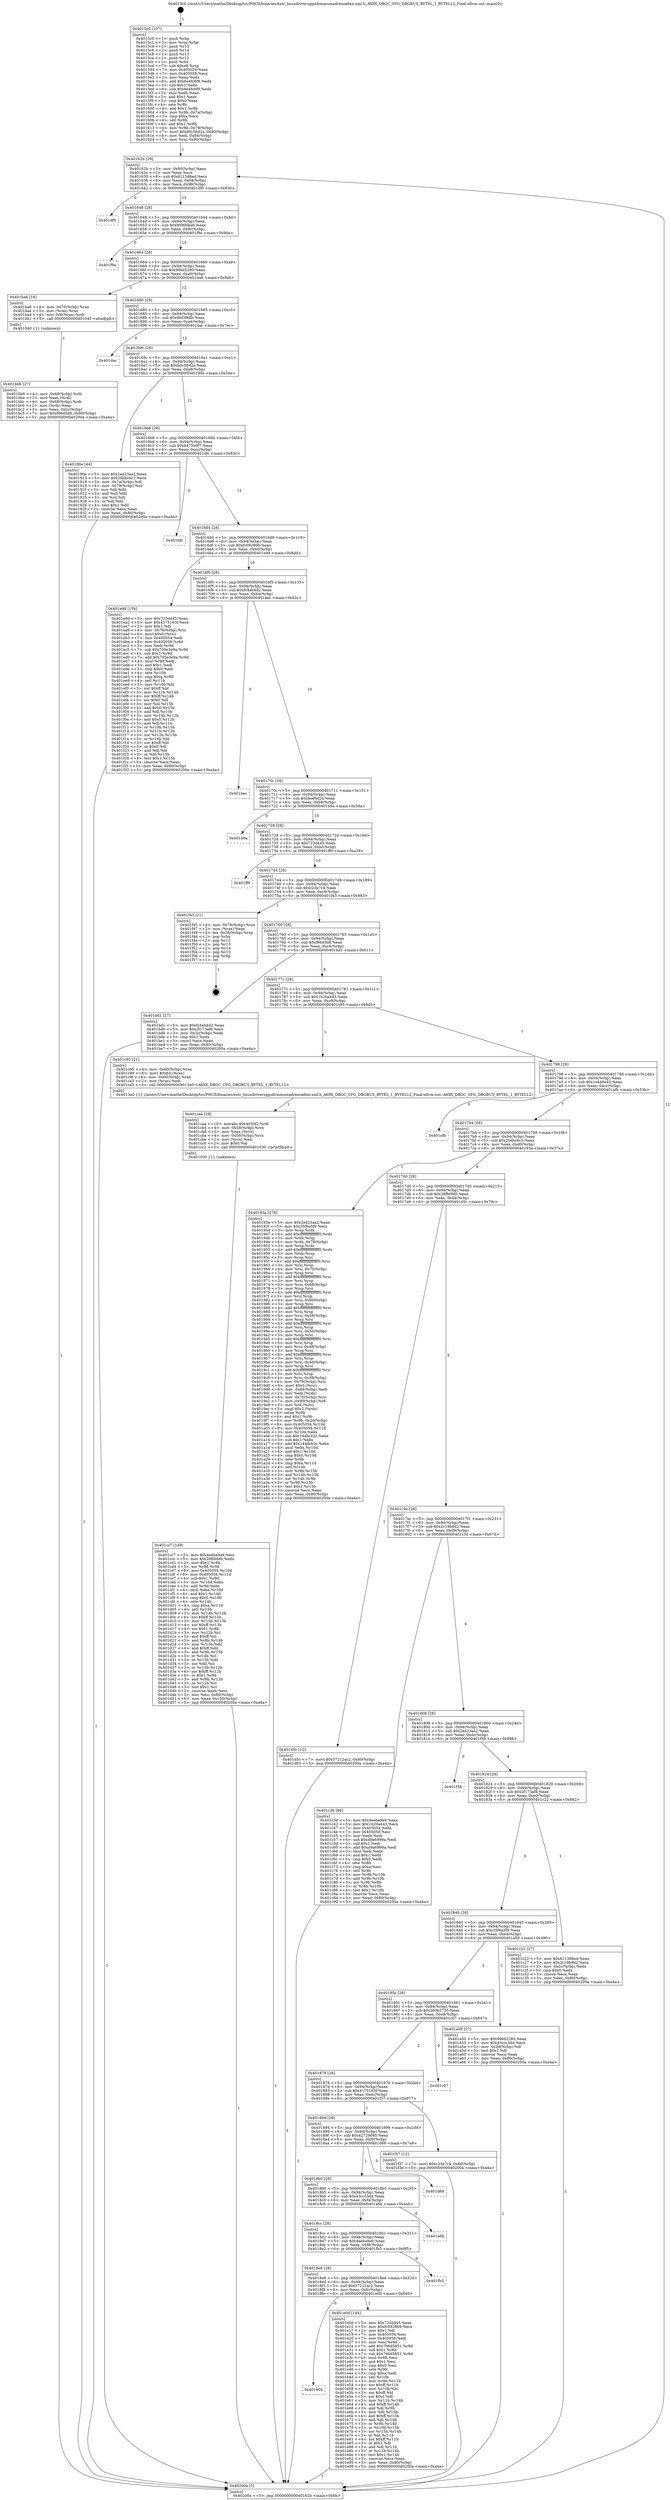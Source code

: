 digraph "0x4015c0" {
  label = "0x4015c0 (/mnt/c/Users/mathe/Desktop/tcc/POCII/binaries/extr_linuxdriversgpudrmmsmadrenoa6xx.xml.h_A6XX_DBGC_CFG_DBGBUS_BYTEL_1_BYTEL12_Final-ollvm.out::main(0))"
  labelloc = "t"
  node[shape=record]

  Entry [label="",width=0.3,height=0.3,shape=circle,fillcolor=black,style=filled]
  "0x40162b" [label="{
     0x40162b [29]\l
     | [instrs]\l
     &nbsp;&nbsp;0x40162b \<+3\>: mov -0x80(%rbp),%eax\l
     &nbsp;&nbsp;0x40162e \<+2\>: mov %eax,%ecx\l
     &nbsp;&nbsp;0x401630 \<+6\>: sub $0x8113d8ed,%ecx\l
     &nbsp;&nbsp;0x401636 \<+6\>: mov %eax,-0x94(%rbp)\l
     &nbsp;&nbsp;0x40163c \<+6\>: mov %ecx,-0x98(%rbp)\l
     &nbsp;&nbsp;0x401642 \<+6\>: je 0000000000401df0 \<main+0x830\>\l
  }"]
  "0x401df0" [label="{
     0x401df0\l
  }", style=dashed]
  "0x401648" [label="{
     0x401648 [28]\l
     | [instrs]\l
     &nbsp;&nbsp;0x401648 \<+5\>: jmp 000000000040164d \<main+0x8d\>\l
     &nbsp;&nbsp;0x40164d \<+6\>: mov -0x94(%rbp),%eax\l
     &nbsp;&nbsp;0x401653 \<+5\>: sub $0x90900ea6,%eax\l
     &nbsp;&nbsp;0x401658 \<+6\>: mov %eax,-0x9c(%rbp)\l
     &nbsp;&nbsp;0x40165e \<+6\>: je 0000000000401f9a \<main+0x9da\>\l
  }"]
  Exit [label="",width=0.3,height=0.3,shape=circle,fillcolor=black,style=filled,peripheries=2]
  "0x401f9a" [label="{
     0x401f9a\l
  }", style=dashed]
  "0x401664" [label="{
     0x401664 [28]\l
     | [instrs]\l
     &nbsp;&nbsp;0x401664 \<+5\>: jmp 0000000000401669 \<main+0xa9\>\l
     &nbsp;&nbsp;0x401669 \<+6\>: mov -0x94(%rbp),%eax\l
     &nbsp;&nbsp;0x40166f \<+5\>: sub $0x99eb2280,%eax\l
     &nbsp;&nbsp;0x401674 \<+6\>: mov %eax,-0xa0(%rbp)\l
     &nbsp;&nbsp;0x40167a \<+6\>: je 0000000000401ba6 \<main+0x5e6\>\l
  }"]
  "0x401904" [label="{
     0x401904\l
  }", style=dashed]
  "0x401ba6" [label="{
     0x401ba6 [16]\l
     | [instrs]\l
     &nbsp;&nbsp;0x401ba6 \<+4\>: mov -0x70(%rbp),%rax\l
     &nbsp;&nbsp;0x401baa \<+3\>: mov (%rax),%rax\l
     &nbsp;&nbsp;0x401bad \<+4\>: mov 0x8(%rax),%rdi\l
     &nbsp;&nbsp;0x401bb1 \<+5\>: call 0000000000401040 \<atoi@plt\>\l
     | [calls]\l
     &nbsp;&nbsp;0x401040 \{1\} (unknown)\l
  }"]
  "0x401680" [label="{
     0x401680 [28]\l
     | [instrs]\l
     &nbsp;&nbsp;0x401680 \<+5\>: jmp 0000000000401685 \<main+0xc5\>\l
     &nbsp;&nbsp;0x401685 \<+6\>: mov -0x94(%rbp),%eax\l
     &nbsp;&nbsp;0x40168b \<+5\>: sub $0x9bf3f8db,%eax\l
     &nbsp;&nbsp;0x401690 \<+6\>: mov %eax,-0xa4(%rbp)\l
     &nbsp;&nbsp;0x401696 \<+6\>: je 0000000000401dac \<main+0x7ec\>\l
  }"]
  "0x401e0d" [label="{
     0x401e0d [144]\l
     | [instrs]\l
     &nbsp;&nbsp;0x401e0d \<+5\>: mov $0x723d445,%eax\l
     &nbsp;&nbsp;0x401e12 \<+5\>: mov $0xfc092869,%ecx\l
     &nbsp;&nbsp;0x401e17 \<+2\>: mov $0x1,%dl\l
     &nbsp;&nbsp;0x401e19 \<+7\>: mov 0x405054,%esi\l
     &nbsp;&nbsp;0x401e20 \<+7\>: mov 0x405058,%edi\l
     &nbsp;&nbsp;0x401e27 \<+3\>: mov %esi,%r8d\l
     &nbsp;&nbsp;0x401e2a \<+7\>: add $0x766d5851,%r8d\l
     &nbsp;&nbsp;0x401e31 \<+4\>: sub $0x1,%r8d\l
     &nbsp;&nbsp;0x401e35 \<+7\>: sub $0x766d5851,%r8d\l
     &nbsp;&nbsp;0x401e3c \<+4\>: imul %r8d,%esi\l
     &nbsp;&nbsp;0x401e40 \<+3\>: and $0x1,%esi\l
     &nbsp;&nbsp;0x401e43 \<+3\>: cmp $0x0,%esi\l
     &nbsp;&nbsp;0x401e46 \<+4\>: sete %r9b\l
     &nbsp;&nbsp;0x401e4a \<+3\>: cmp $0xa,%edi\l
     &nbsp;&nbsp;0x401e4d \<+4\>: setl %r10b\l
     &nbsp;&nbsp;0x401e51 \<+3\>: mov %r9b,%r11b\l
     &nbsp;&nbsp;0x401e54 \<+4\>: xor $0xff,%r11b\l
     &nbsp;&nbsp;0x401e58 \<+3\>: mov %r10b,%bl\l
     &nbsp;&nbsp;0x401e5b \<+3\>: xor $0xff,%bl\l
     &nbsp;&nbsp;0x401e5e \<+3\>: xor $0x1,%dl\l
     &nbsp;&nbsp;0x401e61 \<+3\>: mov %r11b,%r14b\l
     &nbsp;&nbsp;0x401e64 \<+4\>: and $0xff,%r14b\l
     &nbsp;&nbsp;0x401e68 \<+3\>: and %dl,%r9b\l
     &nbsp;&nbsp;0x401e6b \<+3\>: mov %bl,%r15b\l
     &nbsp;&nbsp;0x401e6e \<+4\>: and $0xff,%r15b\l
     &nbsp;&nbsp;0x401e72 \<+3\>: and %dl,%r10b\l
     &nbsp;&nbsp;0x401e75 \<+3\>: or %r9b,%r14b\l
     &nbsp;&nbsp;0x401e78 \<+3\>: or %r10b,%r15b\l
     &nbsp;&nbsp;0x401e7b \<+3\>: xor %r15b,%r14b\l
     &nbsp;&nbsp;0x401e7e \<+3\>: or %bl,%r11b\l
     &nbsp;&nbsp;0x401e81 \<+4\>: xor $0xff,%r11b\l
     &nbsp;&nbsp;0x401e85 \<+3\>: or $0x1,%dl\l
     &nbsp;&nbsp;0x401e88 \<+3\>: and %dl,%r11b\l
     &nbsp;&nbsp;0x401e8b \<+3\>: or %r11b,%r14b\l
     &nbsp;&nbsp;0x401e8e \<+4\>: test $0x1,%r14b\l
     &nbsp;&nbsp;0x401e92 \<+3\>: cmovne %ecx,%eax\l
     &nbsp;&nbsp;0x401e95 \<+3\>: mov %eax,-0x80(%rbp)\l
     &nbsp;&nbsp;0x401e98 \<+5\>: jmp 000000000040200a \<main+0xa4a\>\l
  }"]
  "0x401dac" [label="{
     0x401dac\l
  }", style=dashed]
  "0x40169c" [label="{
     0x40169c [28]\l
     | [instrs]\l
     &nbsp;&nbsp;0x40169c \<+5\>: jmp 00000000004016a1 \<main+0xe1\>\l
     &nbsp;&nbsp;0x4016a1 \<+6\>: mov -0x94(%rbp),%eax\l
     &nbsp;&nbsp;0x4016a7 \<+5\>: sub $0xb0c5842a,%eax\l
     &nbsp;&nbsp;0x4016ac \<+6\>: mov %eax,-0xa8(%rbp)\l
     &nbsp;&nbsp;0x4016b2 \<+6\>: je 000000000040190e \<main+0x34e\>\l
  }"]
  "0x4018e8" [label="{
     0x4018e8 [28]\l
     | [instrs]\l
     &nbsp;&nbsp;0x4018e8 \<+5\>: jmp 00000000004018ed \<main+0x32d\>\l
     &nbsp;&nbsp;0x4018ed \<+6\>: mov -0x94(%rbp),%eax\l
     &nbsp;&nbsp;0x4018f3 \<+5\>: sub $0x57212ac2,%eax\l
     &nbsp;&nbsp;0x4018f8 \<+6\>: mov %eax,-0xfc(%rbp)\l
     &nbsp;&nbsp;0x4018fe \<+6\>: je 0000000000401e0d \<main+0x84d\>\l
  }"]
  "0x40190e" [label="{
     0x40190e [44]\l
     | [instrs]\l
     &nbsp;&nbsp;0x40190e \<+5\>: mov $0x2e423aa2,%eax\l
     &nbsp;&nbsp;0x401913 \<+5\>: mov $0x20dbc6c1,%ecx\l
     &nbsp;&nbsp;0x401918 \<+3\>: mov -0x7a(%rbp),%dl\l
     &nbsp;&nbsp;0x40191b \<+4\>: mov -0x79(%rbp),%sil\l
     &nbsp;&nbsp;0x40191f \<+3\>: mov %dl,%dil\l
     &nbsp;&nbsp;0x401922 \<+3\>: and %sil,%dil\l
     &nbsp;&nbsp;0x401925 \<+3\>: xor %sil,%dl\l
     &nbsp;&nbsp;0x401928 \<+3\>: or %dl,%dil\l
     &nbsp;&nbsp;0x40192b \<+4\>: test $0x1,%dil\l
     &nbsp;&nbsp;0x40192f \<+3\>: cmovne %ecx,%eax\l
     &nbsp;&nbsp;0x401932 \<+3\>: mov %eax,-0x80(%rbp)\l
     &nbsp;&nbsp;0x401935 \<+5\>: jmp 000000000040200a \<main+0xa4a\>\l
  }"]
  "0x4016b8" [label="{
     0x4016b8 [28]\l
     | [instrs]\l
     &nbsp;&nbsp;0x4016b8 \<+5\>: jmp 00000000004016bd \<main+0xfd\>\l
     &nbsp;&nbsp;0x4016bd \<+6\>: mov -0x94(%rbp),%eax\l
     &nbsp;&nbsp;0x4016c3 \<+5\>: sub $0xb475b9f7,%eax\l
     &nbsp;&nbsp;0x4016c8 \<+6\>: mov %eax,-0xac(%rbp)\l
     &nbsp;&nbsp;0x4016ce \<+6\>: je 0000000000401dfc \<main+0x83c\>\l
  }"]
  "0x40200a" [label="{
     0x40200a [5]\l
     | [instrs]\l
     &nbsp;&nbsp;0x40200a \<+5\>: jmp 000000000040162b \<main+0x6b\>\l
  }"]
  "0x4015c0" [label="{
     0x4015c0 [107]\l
     | [instrs]\l
     &nbsp;&nbsp;0x4015c0 \<+1\>: push %rbp\l
     &nbsp;&nbsp;0x4015c1 \<+3\>: mov %rsp,%rbp\l
     &nbsp;&nbsp;0x4015c4 \<+2\>: push %r15\l
     &nbsp;&nbsp;0x4015c6 \<+2\>: push %r14\l
     &nbsp;&nbsp;0x4015c8 \<+2\>: push %r13\l
     &nbsp;&nbsp;0x4015ca \<+2\>: push %r12\l
     &nbsp;&nbsp;0x4015cc \<+1\>: push %rbx\l
     &nbsp;&nbsp;0x4015cd \<+7\>: sub $0xe8,%rsp\l
     &nbsp;&nbsp;0x4015d4 \<+7\>: mov 0x405054,%eax\l
     &nbsp;&nbsp;0x4015db \<+7\>: mov 0x405058,%ecx\l
     &nbsp;&nbsp;0x4015e2 \<+2\>: mov %eax,%edx\l
     &nbsp;&nbsp;0x4015e4 \<+6\>: add $0x6e4fc6f9,%edx\l
     &nbsp;&nbsp;0x4015ea \<+3\>: sub $0x1,%edx\l
     &nbsp;&nbsp;0x4015ed \<+6\>: sub $0x6e4fc6f9,%edx\l
     &nbsp;&nbsp;0x4015f3 \<+3\>: imul %edx,%eax\l
     &nbsp;&nbsp;0x4015f6 \<+3\>: and $0x1,%eax\l
     &nbsp;&nbsp;0x4015f9 \<+3\>: cmp $0x0,%eax\l
     &nbsp;&nbsp;0x4015fc \<+4\>: sete %r8b\l
     &nbsp;&nbsp;0x401600 \<+4\>: and $0x1,%r8b\l
     &nbsp;&nbsp;0x401604 \<+4\>: mov %r8b,-0x7a(%rbp)\l
     &nbsp;&nbsp;0x401608 \<+3\>: cmp $0xa,%ecx\l
     &nbsp;&nbsp;0x40160b \<+4\>: setl %r8b\l
     &nbsp;&nbsp;0x40160f \<+4\>: and $0x1,%r8b\l
     &nbsp;&nbsp;0x401613 \<+4\>: mov %r8b,-0x79(%rbp)\l
     &nbsp;&nbsp;0x401617 \<+7\>: movl $0xb0c5842a,-0x80(%rbp)\l
     &nbsp;&nbsp;0x40161e \<+6\>: mov %edi,-0x84(%rbp)\l
     &nbsp;&nbsp;0x401624 \<+7\>: mov %rsi,-0x90(%rbp)\l
  }"]
  "0x401fb5" [label="{
     0x401fb5\l
  }", style=dashed]
  "0x401dfc" [label="{
     0x401dfc\l
  }", style=dashed]
  "0x4016d4" [label="{
     0x4016d4 [28]\l
     | [instrs]\l
     &nbsp;&nbsp;0x4016d4 \<+5\>: jmp 00000000004016d9 \<main+0x119\>\l
     &nbsp;&nbsp;0x4016d9 \<+6\>: mov -0x94(%rbp),%eax\l
     &nbsp;&nbsp;0x4016df \<+5\>: sub $0xfc092869,%eax\l
     &nbsp;&nbsp;0x4016e4 \<+6\>: mov %eax,-0xb0(%rbp)\l
     &nbsp;&nbsp;0x4016ea \<+6\>: je 0000000000401e9d \<main+0x8dd\>\l
  }"]
  "0x4018cc" [label="{
     0x4018cc [28]\l
     | [instrs]\l
     &nbsp;&nbsp;0x4018cc \<+5\>: jmp 00000000004018d1 \<main+0x311\>\l
     &nbsp;&nbsp;0x4018d1 \<+6\>: mov -0x94(%rbp),%eax\l
     &nbsp;&nbsp;0x4018d7 \<+5\>: sub $0x4eeba9a9,%eax\l
     &nbsp;&nbsp;0x4018dc \<+6\>: mov %eax,-0xf8(%rbp)\l
     &nbsp;&nbsp;0x4018e2 \<+6\>: je 0000000000401fb5 \<main+0x9f5\>\l
  }"]
  "0x401e9d" [label="{
     0x401e9d [154]\l
     | [instrs]\l
     &nbsp;&nbsp;0x401e9d \<+5\>: mov $0x723d445,%eax\l
     &nbsp;&nbsp;0x401ea2 \<+5\>: mov $0x4175163f,%ecx\l
     &nbsp;&nbsp;0x401ea7 \<+2\>: mov $0x1,%dl\l
     &nbsp;&nbsp;0x401ea9 \<+4\>: mov -0x78(%rbp),%rsi\l
     &nbsp;&nbsp;0x401ead \<+6\>: movl $0x0,(%rsi)\l
     &nbsp;&nbsp;0x401eb3 \<+7\>: mov 0x405054,%edi\l
     &nbsp;&nbsp;0x401eba \<+8\>: mov 0x405058,%r8d\l
     &nbsp;&nbsp;0x401ec2 \<+3\>: mov %edi,%r9d\l
     &nbsp;&nbsp;0x401ec5 \<+7\>: sub $0x705e3e9a,%r9d\l
     &nbsp;&nbsp;0x401ecc \<+4\>: sub $0x1,%r9d\l
     &nbsp;&nbsp;0x401ed0 \<+7\>: add $0x705e3e9a,%r9d\l
     &nbsp;&nbsp;0x401ed7 \<+4\>: imul %r9d,%edi\l
     &nbsp;&nbsp;0x401edb \<+3\>: and $0x1,%edi\l
     &nbsp;&nbsp;0x401ede \<+3\>: cmp $0x0,%edi\l
     &nbsp;&nbsp;0x401ee1 \<+4\>: sete %r10b\l
     &nbsp;&nbsp;0x401ee5 \<+4\>: cmp $0xa,%r8d\l
     &nbsp;&nbsp;0x401ee9 \<+4\>: setl %r11b\l
     &nbsp;&nbsp;0x401eed \<+3\>: mov %r10b,%bl\l
     &nbsp;&nbsp;0x401ef0 \<+3\>: xor $0xff,%bl\l
     &nbsp;&nbsp;0x401ef3 \<+3\>: mov %r11b,%r14b\l
     &nbsp;&nbsp;0x401ef6 \<+4\>: xor $0xff,%r14b\l
     &nbsp;&nbsp;0x401efa \<+3\>: xor $0x0,%dl\l
     &nbsp;&nbsp;0x401efd \<+3\>: mov %bl,%r15b\l
     &nbsp;&nbsp;0x401f00 \<+4\>: and $0x0,%r15b\l
     &nbsp;&nbsp;0x401f04 \<+3\>: and %dl,%r10b\l
     &nbsp;&nbsp;0x401f07 \<+3\>: mov %r14b,%r12b\l
     &nbsp;&nbsp;0x401f0a \<+4\>: and $0x0,%r12b\l
     &nbsp;&nbsp;0x401f0e \<+3\>: and %dl,%r11b\l
     &nbsp;&nbsp;0x401f11 \<+3\>: or %r10b,%r15b\l
     &nbsp;&nbsp;0x401f14 \<+3\>: or %r11b,%r12b\l
     &nbsp;&nbsp;0x401f17 \<+3\>: xor %r12b,%r15b\l
     &nbsp;&nbsp;0x401f1a \<+3\>: or %r14b,%bl\l
     &nbsp;&nbsp;0x401f1d \<+3\>: xor $0xff,%bl\l
     &nbsp;&nbsp;0x401f20 \<+3\>: or $0x0,%dl\l
     &nbsp;&nbsp;0x401f23 \<+2\>: and %dl,%bl\l
     &nbsp;&nbsp;0x401f25 \<+3\>: or %bl,%r15b\l
     &nbsp;&nbsp;0x401f28 \<+4\>: test $0x1,%r15b\l
     &nbsp;&nbsp;0x401f2c \<+3\>: cmovne %ecx,%eax\l
     &nbsp;&nbsp;0x401f2f \<+3\>: mov %eax,-0x80(%rbp)\l
     &nbsp;&nbsp;0x401f32 \<+5\>: jmp 000000000040200a \<main+0xa4a\>\l
  }"]
  "0x4016f0" [label="{
     0x4016f0 [28]\l
     | [instrs]\l
     &nbsp;&nbsp;0x4016f0 \<+5\>: jmp 00000000004016f5 \<main+0x135\>\l
     &nbsp;&nbsp;0x4016f5 \<+6\>: mov -0x94(%rbp),%eax\l
     &nbsp;&nbsp;0x4016fb \<+5\>: sub $0xfc4ab4d2,%eax\l
     &nbsp;&nbsp;0x401700 \<+6\>: mov %eax,-0xb4(%rbp)\l
     &nbsp;&nbsp;0x401706 \<+6\>: je 0000000000401bec \<main+0x62c\>\l
  }"]
  "0x401a6b" [label="{
     0x401a6b\l
  }", style=dashed]
  "0x401bec" [label="{
     0x401bec\l
  }", style=dashed]
  "0x40170c" [label="{
     0x40170c [28]\l
     | [instrs]\l
     &nbsp;&nbsp;0x40170c \<+5\>: jmp 0000000000401711 \<main+0x151\>\l
     &nbsp;&nbsp;0x401711 \<+6\>: mov -0x94(%rbp),%eax\l
     &nbsp;&nbsp;0x401717 \<+5\>: sub $0xfeaf6d24,%eax\l
     &nbsp;&nbsp;0x40171c \<+6\>: mov %eax,-0xb8(%rbp)\l
     &nbsp;&nbsp;0x401722 \<+6\>: je 0000000000401b9a \<main+0x5da\>\l
  }"]
  "0x4018b0" [label="{
     0x4018b0 [28]\l
     | [instrs]\l
     &nbsp;&nbsp;0x4018b0 \<+5\>: jmp 00000000004018b5 \<main+0x2f5\>\l
     &nbsp;&nbsp;0x4018b5 \<+6\>: mov -0x94(%rbp),%eax\l
     &nbsp;&nbsp;0x4018bb \<+5\>: sub $0x43ccc3d4,%eax\l
     &nbsp;&nbsp;0x4018c0 \<+6\>: mov %eax,-0xf4(%rbp)\l
     &nbsp;&nbsp;0x4018c6 \<+6\>: je 0000000000401a6b \<main+0x4ab\>\l
  }"]
  "0x401b9a" [label="{
     0x401b9a\l
  }", style=dashed]
  "0x401728" [label="{
     0x401728 [28]\l
     | [instrs]\l
     &nbsp;&nbsp;0x401728 \<+5\>: jmp 000000000040172d \<main+0x16d\>\l
     &nbsp;&nbsp;0x40172d \<+6\>: mov -0x94(%rbp),%eax\l
     &nbsp;&nbsp;0x401733 \<+5\>: sub $0x723d445,%eax\l
     &nbsp;&nbsp;0x401738 \<+6\>: mov %eax,-0xbc(%rbp)\l
     &nbsp;&nbsp;0x40173e \<+6\>: je 0000000000401ff9 \<main+0xa39\>\l
  }"]
  "0x401d68" [label="{
     0x401d68\l
  }", style=dashed]
  "0x401ff9" [label="{
     0x401ff9\l
  }", style=dashed]
  "0x401744" [label="{
     0x401744 [28]\l
     | [instrs]\l
     &nbsp;&nbsp;0x401744 \<+5\>: jmp 0000000000401749 \<main+0x189\>\l
     &nbsp;&nbsp;0x401749 \<+6\>: mov -0x94(%rbp),%eax\l
     &nbsp;&nbsp;0x40174f \<+5\>: sub $0xc23e7c4,%eax\l
     &nbsp;&nbsp;0x401754 \<+6\>: mov %eax,-0xc0(%rbp)\l
     &nbsp;&nbsp;0x40175a \<+6\>: je 0000000000401f43 \<main+0x983\>\l
  }"]
  "0x401894" [label="{
     0x401894 [28]\l
     | [instrs]\l
     &nbsp;&nbsp;0x401894 \<+5\>: jmp 0000000000401899 \<main+0x2d9\>\l
     &nbsp;&nbsp;0x401899 \<+6\>: mov -0x94(%rbp),%eax\l
     &nbsp;&nbsp;0x40189f \<+5\>: sub $0x42729085,%eax\l
     &nbsp;&nbsp;0x4018a4 \<+6\>: mov %eax,-0xf0(%rbp)\l
     &nbsp;&nbsp;0x4018aa \<+6\>: je 0000000000401d68 \<main+0x7a8\>\l
  }"]
  "0x401f43" [label="{
     0x401f43 [21]\l
     | [instrs]\l
     &nbsp;&nbsp;0x401f43 \<+4\>: mov -0x78(%rbp),%rax\l
     &nbsp;&nbsp;0x401f47 \<+2\>: mov (%rax),%eax\l
     &nbsp;&nbsp;0x401f49 \<+4\>: lea -0x28(%rbp),%rsp\l
     &nbsp;&nbsp;0x401f4d \<+1\>: pop %rbx\l
     &nbsp;&nbsp;0x401f4e \<+2\>: pop %r12\l
     &nbsp;&nbsp;0x401f50 \<+2\>: pop %r13\l
     &nbsp;&nbsp;0x401f52 \<+2\>: pop %r14\l
     &nbsp;&nbsp;0x401f54 \<+2\>: pop %r15\l
     &nbsp;&nbsp;0x401f56 \<+1\>: pop %rbp\l
     &nbsp;&nbsp;0x401f57 \<+1\>: ret\l
  }"]
  "0x401760" [label="{
     0x401760 [28]\l
     | [instrs]\l
     &nbsp;&nbsp;0x401760 \<+5\>: jmp 0000000000401765 \<main+0x1a5\>\l
     &nbsp;&nbsp;0x401765 \<+6\>: mov -0x94(%rbp),%eax\l
     &nbsp;&nbsp;0x40176b \<+5\>: sub $0xf86d5d8,%eax\l
     &nbsp;&nbsp;0x401770 \<+6\>: mov %eax,-0xc4(%rbp)\l
     &nbsp;&nbsp;0x401776 \<+6\>: je 0000000000401bd1 \<main+0x611\>\l
  }"]
  "0x401f37" [label="{
     0x401f37 [12]\l
     | [instrs]\l
     &nbsp;&nbsp;0x401f37 \<+7\>: movl $0xc23e7c4,-0x80(%rbp)\l
     &nbsp;&nbsp;0x401f3e \<+5\>: jmp 000000000040200a \<main+0xa4a\>\l
  }"]
  "0x401bd1" [label="{
     0x401bd1 [27]\l
     | [instrs]\l
     &nbsp;&nbsp;0x401bd1 \<+5\>: mov $0xfc4ab4d2,%eax\l
     &nbsp;&nbsp;0x401bd6 \<+5\>: mov $0x2f173af8,%ecx\l
     &nbsp;&nbsp;0x401bdb \<+3\>: mov -0x2c(%rbp),%edx\l
     &nbsp;&nbsp;0x401bde \<+3\>: cmp $0x1,%edx\l
     &nbsp;&nbsp;0x401be1 \<+3\>: cmovl %ecx,%eax\l
     &nbsp;&nbsp;0x401be4 \<+3\>: mov %eax,-0x80(%rbp)\l
     &nbsp;&nbsp;0x401be7 \<+5\>: jmp 000000000040200a \<main+0xa4a\>\l
  }"]
  "0x40177c" [label="{
     0x40177c [28]\l
     | [instrs]\l
     &nbsp;&nbsp;0x40177c \<+5\>: jmp 0000000000401781 \<main+0x1c1\>\l
     &nbsp;&nbsp;0x401781 \<+6\>: mov -0x94(%rbp),%eax\l
     &nbsp;&nbsp;0x401787 \<+5\>: sub $0x1b20a443,%eax\l
     &nbsp;&nbsp;0x40178c \<+6\>: mov %eax,-0xc8(%rbp)\l
     &nbsp;&nbsp;0x401792 \<+6\>: je 0000000000401c95 \<main+0x6d5\>\l
  }"]
  "0x401878" [label="{
     0x401878 [28]\l
     | [instrs]\l
     &nbsp;&nbsp;0x401878 \<+5\>: jmp 000000000040187d \<main+0x2bd\>\l
     &nbsp;&nbsp;0x40187d \<+6\>: mov -0x94(%rbp),%eax\l
     &nbsp;&nbsp;0x401883 \<+5\>: sub $0x4175163f,%eax\l
     &nbsp;&nbsp;0x401888 \<+6\>: mov %eax,-0xec(%rbp)\l
     &nbsp;&nbsp;0x40188e \<+6\>: je 0000000000401f37 \<main+0x977\>\l
  }"]
  "0x401c95" [label="{
     0x401c95 [21]\l
     | [instrs]\l
     &nbsp;&nbsp;0x401c95 \<+4\>: mov -0x60(%rbp),%rax\l
     &nbsp;&nbsp;0x401c99 \<+6\>: movl $0x64,(%rax)\l
     &nbsp;&nbsp;0x401c9f \<+4\>: mov -0x60(%rbp),%rax\l
     &nbsp;&nbsp;0x401ca3 \<+2\>: mov (%rax),%edi\l
     &nbsp;&nbsp;0x401ca5 \<+5\>: call 00000000004013a0 \<A6XX_DBGC_CFG_DBGBUS_BYTEL_1_BYTEL12\>\l
     | [calls]\l
     &nbsp;&nbsp;0x4013a0 \{1\} (/mnt/c/Users/mathe/Desktop/tcc/POCII/binaries/extr_linuxdriversgpudrmmsmadrenoa6xx.xml.h_A6XX_DBGC_CFG_DBGBUS_BYTEL_1_BYTEL12_Final-ollvm.out::A6XX_DBGC_CFG_DBGBUS_BYTEL_1_BYTEL12)\l
  }"]
  "0x401798" [label="{
     0x401798 [28]\l
     | [instrs]\l
     &nbsp;&nbsp;0x401798 \<+5\>: jmp 000000000040179d \<main+0x1dd\>\l
     &nbsp;&nbsp;0x40179d \<+6\>: mov -0x94(%rbp),%eax\l
     &nbsp;&nbsp;0x4017a3 \<+5\>: sub $0x1e448a45,%eax\l
     &nbsp;&nbsp;0x4017a8 \<+6\>: mov %eax,-0xcc(%rbp)\l
     &nbsp;&nbsp;0x4017ae \<+6\>: je 0000000000401afb \<main+0x53b\>\l
  }"]
  "0x401c07" [label="{
     0x401c07\l
  }", style=dashed]
  "0x401afb" [label="{
     0x401afb\l
  }", style=dashed]
  "0x4017b4" [label="{
     0x4017b4 [28]\l
     | [instrs]\l
     &nbsp;&nbsp;0x4017b4 \<+5\>: jmp 00000000004017b9 \<main+0x1f9\>\l
     &nbsp;&nbsp;0x4017b9 \<+6\>: mov -0x94(%rbp),%eax\l
     &nbsp;&nbsp;0x4017bf \<+5\>: sub $0x20dbc6c1,%eax\l
     &nbsp;&nbsp;0x4017c4 \<+6\>: mov %eax,-0xd0(%rbp)\l
     &nbsp;&nbsp;0x4017ca \<+6\>: je 000000000040193a \<main+0x37a\>\l
  }"]
  "0x401cc7" [label="{
     0x401cc7 [149]\l
     | [instrs]\l
     &nbsp;&nbsp;0x401cc7 \<+5\>: mov $0x4eeba9a9,%esi\l
     &nbsp;&nbsp;0x401ccc \<+5\>: mov $0x28fb0fd0,%edx\l
     &nbsp;&nbsp;0x401cd1 \<+3\>: mov $0x1,%r8b\l
     &nbsp;&nbsp;0x401cd4 \<+3\>: xor %r9d,%r9d\l
     &nbsp;&nbsp;0x401cd7 \<+8\>: mov 0x405054,%r10d\l
     &nbsp;&nbsp;0x401cdf \<+8\>: mov 0x405058,%r11d\l
     &nbsp;&nbsp;0x401ce7 \<+4\>: sub $0x1,%r9d\l
     &nbsp;&nbsp;0x401ceb \<+3\>: mov %r10d,%ebx\l
     &nbsp;&nbsp;0x401cee \<+3\>: add %r9d,%ebx\l
     &nbsp;&nbsp;0x401cf1 \<+4\>: imul %ebx,%r10d\l
     &nbsp;&nbsp;0x401cf5 \<+4\>: and $0x1,%r10d\l
     &nbsp;&nbsp;0x401cf9 \<+4\>: cmp $0x0,%r10d\l
     &nbsp;&nbsp;0x401cfd \<+4\>: sete %r14b\l
     &nbsp;&nbsp;0x401d01 \<+4\>: cmp $0xa,%r11d\l
     &nbsp;&nbsp;0x401d05 \<+4\>: setl %r15b\l
     &nbsp;&nbsp;0x401d09 \<+3\>: mov %r14b,%r12b\l
     &nbsp;&nbsp;0x401d0c \<+4\>: xor $0xff,%r12b\l
     &nbsp;&nbsp;0x401d10 \<+3\>: mov %r15b,%r13b\l
     &nbsp;&nbsp;0x401d13 \<+4\>: xor $0xff,%r13b\l
     &nbsp;&nbsp;0x401d17 \<+4\>: xor $0x1,%r8b\l
     &nbsp;&nbsp;0x401d1b \<+3\>: mov %r12b,%cl\l
     &nbsp;&nbsp;0x401d1e \<+3\>: and $0xff,%cl\l
     &nbsp;&nbsp;0x401d21 \<+3\>: and %r8b,%r14b\l
     &nbsp;&nbsp;0x401d24 \<+3\>: mov %r13b,%dil\l
     &nbsp;&nbsp;0x401d27 \<+4\>: and $0xff,%dil\l
     &nbsp;&nbsp;0x401d2b \<+3\>: and %r8b,%r15b\l
     &nbsp;&nbsp;0x401d2e \<+3\>: or %r14b,%cl\l
     &nbsp;&nbsp;0x401d31 \<+3\>: or %r15b,%dil\l
     &nbsp;&nbsp;0x401d34 \<+3\>: xor %dil,%cl\l
     &nbsp;&nbsp;0x401d37 \<+3\>: or %r13b,%r12b\l
     &nbsp;&nbsp;0x401d3a \<+4\>: xor $0xff,%r12b\l
     &nbsp;&nbsp;0x401d3e \<+4\>: or $0x1,%r8b\l
     &nbsp;&nbsp;0x401d42 \<+3\>: and %r8b,%r12b\l
     &nbsp;&nbsp;0x401d45 \<+3\>: or %r12b,%cl\l
     &nbsp;&nbsp;0x401d48 \<+3\>: test $0x1,%cl\l
     &nbsp;&nbsp;0x401d4b \<+3\>: cmovne %edx,%esi\l
     &nbsp;&nbsp;0x401d4e \<+3\>: mov %esi,-0x80(%rbp)\l
     &nbsp;&nbsp;0x401d51 \<+6\>: mov %eax,-0x100(%rbp)\l
     &nbsp;&nbsp;0x401d57 \<+5\>: jmp 000000000040200a \<main+0xa4a\>\l
  }"]
  "0x40193a" [label="{
     0x40193a [278]\l
     | [instrs]\l
     &nbsp;&nbsp;0x40193a \<+5\>: mov $0x2e423aa2,%eax\l
     &nbsp;&nbsp;0x40193f \<+5\>: mov $0x35f6a5f9,%ecx\l
     &nbsp;&nbsp;0x401944 \<+3\>: mov %rsp,%rdx\l
     &nbsp;&nbsp;0x401947 \<+4\>: add $0xfffffffffffffff0,%rdx\l
     &nbsp;&nbsp;0x40194b \<+3\>: mov %rdx,%rsp\l
     &nbsp;&nbsp;0x40194e \<+4\>: mov %rdx,-0x78(%rbp)\l
     &nbsp;&nbsp;0x401952 \<+3\>: mov %rsp,%rdx\l
     &nbsp;&nbsp;0x401955 \<+4\>: add $0xfffffffffffffff0,%rdx\l
     &nbsp;&nbsp;0x401959 \<+3\>: mov %rdx,%rsp\l
     &nbsp;&nbsp;0x40195c \<+3\>: mov %rsp,%rsi\l
     &nbsp;&nbsp;0x40195f \<+4\>: add $0xfffffffffffffff0,%rsi\l
     &nbsp;&nbsp;0x401963 \<+3\>: mov %rsi,%rsp\l
     &nbsp;&nbsp;0x401966 \<+4\>: mov %rsi,-0x70(%rbp)\l
     &nbsp;&nbsp;0x40196a \<+3\>: mov %rsp,%rsi\l
     &nbsp;&nbsp;0x40196d \<+4\>: add $0xfffffffffffffff0,%rsi\l
     &nbsp;&nbsp;0x401971 \<+3\>: mov %rsi,%rsp\l
     &nbsp;&nbsp;0x401974 \<+4\>: mov %rsi,-0x68(%rbp)\l
     &nbsp;&nbsp;0x401978 \<+3\>: mov %rsp,%rsi\l
     &nbsp;&nbsp;0x40197b \<+4\>: add $0xfffffffffffffff0,%rsi\l
     &nbsp;&nbsp;0x40197f \<+3\>: mov %rsi,%rsp\l
     &nbsp;&nbsp;0x401982 \<+4\>: mov %rsi,-0x60(%rbp)\l
     &nbsp;&nbsp;0x401986 \<+3\>: mov %rsp,%rsi\l
     &nbsp;&nbsp;0x401989 \<+4\>: add $0xfffffffffffffff0,%rsi\l
     &nbsp;&nbsp;0x40198d \<+3\>: mov %rsi,%rsp\l
     &nbsp;&nbsp;0x401990 \<+4\>: mov %rsi,-0x58(%rbp)\l
     &nbsp;&nbsp;0x401994 \<+3\>: mov %rsp,%rsi\l
     &nbsp;&nbsp;0x401997 \<+4\>: add $0xfffffffffffffff0,%rsi\l
     &nbsp;&nbsp;0x40199b \<+3\>: mov %rsi,%rsp\l
     &nbsp;&nbsp;0x40199e \<+4\>: mov %rsi,-0x50(%rbp)\l
     &nbsp;&nbsp;0x4019a2 \<+3\>: mov %rsp,%rsi\l
     &nbsp;&nbsp;0x4019a5 \<+4\>: add $0xfffffffffffffff0,%rsi\l
     &nbsp;&nbsp;0x4019a9 \<+3\>: mov %rsi,%rsp\l
     &nbsp;&nbsp;0x4019ac \<+4\>: mov %rsi,-0x48(%rbp)\l
     &nbsp;&nbsp;0x4019b0 \<+3\>: mov %rsp,%rsi\l
     &nbsp;&nbsp;0x4019b3 \<+4\>: add $0xfffffffffffffff0,%rsi\l
     &nbsp;&nbsp;0x4019b7 \<+3\>: mov %rsi,%rsp\l
     &nbsp;&nbsp;0x4019ba \<+4\>: mov %rsi,-0x40(%rbp)\l
     &nbsp;&nbsp;0x4019be \<+3\>: mov %rsp,%rsi\l
     &nbsp;&nbsp;0x4019c1 \<+4\>: add $0xfffffffffffffff0,%rsi\l
     &nbsp;&nbsp;0x4019c5 \<+3\>: mov %rsi,%rsp\l
     &nbsp;&nbsp;0x4019c8 \<+4\>: mov %rsi,-0x38(%rbp)\l
     &nbsp;&nbsp;0x4019cc \<+4\>: mov -0x78(%rbp),%rsi\l
     &nbsp;&nbsp;0x4019d0 \<+6\>: movl $0x0,(%rsi)\l
     &nbsp;&nbsp;0x4019d6 \<+6\>: mov -0x84(%rbp),%edi\l
     &nbsp;&nbsp;0x4019dc \<+2\>: mov %edi,(%rdx)\l
     &nbsp;&nbsp;0x4019de \<+4\>: mov -0x70(%rbp),%rsi\l
     &nbsp;&nbsp;0x4019e2 \<+7\>: mov -0x90(%rbp),%r8\l
     &nbsp;&nbsp;0x4019e9 \<+3\>: mov %r8,(%rsi)\l
     &nbsp;&nbsp;0x4019ec \<+3\>: cmpl $0x2,(%rdx)\l
     &nbsp;&nbsp;0x4019ef \<+4\>: setne %r9b\l
     &nbsp;&nbsp;0x4019f3 \<+4\>: and $0x1,%r9b\l
     &nbsp;&nbsp;0x4019f7 \<+4\>: mov %r9b,-0x2d(%rbp)\l
     &nbsp;&nbsp;0x4019fb \<+8\>: mov 0x405054,%r10d\l
     &nbsp;&nbsp;0x401a03 \<+8\>: mov 0x405058,%r11d\l
     &nbsp;&nbsp;0x401a0b \<+3\>: mov %r10d,%ebx\l
     &nbsp;&nbsp;0x401a0e \<+6\>: sub $0x144dcb2c,%ebx\l
     &nbsp;&nbsp;0x401a14 \<+3\>: sub $0x1,%ebx\l
     &nbsp;&nbsp;0x401a17 \<+6\>: add $0x144dcb2c,%ebx\l
     &nbsp;&nbsp;0x401a1d \<+4\>: imul %ebx,%r10d\l
     &nbsp;&nbsp;0x401a21 \<+4\>: and $0x1,%r10d\l
     &nbsp;&nbsp;0x401a25 \<+4\>: cmp $0x0,%r10d\l
     &nbsp;&nbsp;0x401a29 \<+4\>: sete %r9b\l
     &nbsp;&nbsp;0x401a2d \<+4\>: cmp $0xa,%r11d\l
     &nbsp;&nbsp;0x401a31 \<+4\>: setl %r14b\l
     &nbsp;&nbsp;0x401a35 \<+3\>: mov %r9b,%r15b\l
     &nbsp;&nbsp;0x401a38 \<+3\>: and %r14b,%r15b\l
     &nbsp;&nbsp;0x401a3b \<+3\>: xor %r14b,%r9b\l
     &nbsp;&nbsp;0x401a3e \<+3\>: or %r9b,%r15b\l
     &nbsp;&nbsp;0x401a41 \<+4\>: test $0x1,%r15b\l
     &nbsp;&nbsp;0x401a45 \<+3\>: cmovne %ecx,%eax\l
     &nbsp;&nbsp;0x401a48 \<+3\>: mov %eax,-0x80(%rbp)\l
     &nbsp;&nbsp;0x401a4b \<+5\>: jmp 000000000040200a \<main+0xa4a\>\l
  }"]
  "0x4017d0" [label="{
     0x4017d0 [28]\l
     | [instrs]\l
     &nbsp;&nbsp;0x4017d0 \<+5\>: jmp 00000000004017d5 \<main+0x215\>\l
     &nbsp;&nbsp;0x4017d5 \<+6\>: mov -0x94(%rbp),%eax\l
     &nbsp;&nbsp;0x4017db \<+5\>: sub $0x28fb0fd0,%eax\l
     &nbsp;&nbsp;0x4017e0 \<+6\>: mov %eax,-0xd4(%rbp)\l
     &nbsp;&nbsp;0x4017e6 \<+6\>: je 0000000000401d5c \<main+0x79c\>\l
  }"]
  "0x401caa" [label="{
     0x401caa [29]\l
     | [instrs]\l
     &nbsp;&nbsp;0x401caa \<+10\>: movabs $0x4030f2,%rdi\l
     &nbsp;&nbsp;0x401cb4 \<+4\>: mov -0x58(%rbp),%rcx\l
     &nbsp;&nbsp;0x401cb8 \<+2\>: mov %eax,(%rcx)\l
     &nbsp;&nbsp;0x401cba \<+4\>: mov -0x58(%rbp),%rcx\l
     &nbsp;&nbsp;0x401cbe \<+2\>: mov (%rcx),%esi\l
     &nbsp;&nbsp;0x401cc0 \<+2\>: mov $0x0,%al\l
     &nbsp;&nbsp;0x401cc2 \<+5\>: call 0000000000401030 \<printf@plt\>\l
     | [calls]\l
     &nbsp;&nbsp;0x401030 \{1\} (unknown)\l
  }"]
  "0x401bb6" [label="{
     0x401bb6 [27]\l
     | [instrs]\l
     &nbsp;&nbsp;0x401bb6 \<+4\>: mov -0x68(%rbp),%rdi\l
     &nbsp;&nbsp;0x401bba \<+2\>: mov %eax,(%rdi)\l
     &nbsp;&nbsp;0x401bbc \<+4\>: mov -0x68(%rbp),%rdi\l
     &nbsp;&nbsp;0x401bc0 \<+2\>: mov (%rdi),%eax\l
     &nbsp;&nbsp;0x401bc2 \<+3\>: mov %eax,-0x2c(%rbp)\l
     &nbsp;&nbsp;0x401bc5 \<+7\>: movl $0xf86d5d8,-0x80(%rbp)\l
     &nbsp;&nbsp;0x401bcc \<+5\>: jmp 000000000040200a \<main+0xa4a\>\l
  }"]
  "0x401d5c" [label="{
     0x401d5c [12]\l
     | [instrs]\l
     &nbsp;&nbsp;0x401d5c \<+7\>: movl $0x57212ac2,-0x80(%rbp)\l
     &nbsp;&nbsp;0x401d63 \<+5\>: jmp 000000000040200a \<main+0xa4a\>\l
  }"]
  "0x4017ec" [label="{
     0x4017ec [28]\l
     | [instrs]\l
     &nbsp;&nbsp;0x4017ec \<+5\>: jmp 00000000004017f1 \<main+0x231\>\l
     &nbsp;&nbsp;0x4017f1 \<+6\>: mov -0x94(%rbp),%eax\l
     &nbsp;&nbsp;0x4017f7 \<+5\>: sub $0x2c19b9d2,%eax\l
     &nbsp;&nbsp;0x4017fc \<+6\>: mov %eax,-0xd8(%rbp)\l
     &nbsp;&nbsp;0x401802 \<+6\>: je 0000000000401c3d \<main+0x67d\>\l
  }"]
  "0x40185c" [label="{
     0x40185c [28]\l
     | [instrs]\l
     &nbsp;&nbsp;0x40185c \<+5\>: jmp 0000000000401861 \<main+0x2a1\>\l
     &nbsp;&nbsp;0x401861 \<+6\>: mov -0x94(%rbp),%eax\l
     &nbsp;&nbsp;0x401867 \<+5\>: sub $0x360b2735,%eax\l
     &nbsp;&nbsp;0x40186c \<+6\>: mov %eax,-0xe8(%rbp)\l
     &nbsp;&nbsp;0x401872 \<+6\>: je 0000000000401c07 \<main+0x647\>\l
  }"]
  "0x401c3d" [label="{
     0x401c3d [88]\l
     | [instrs]\l
     &nbsp;&nbsp;0x401c3d \<+5\>: mov $0x4eeba9a9,%eax\l
     &nbsp;&nbsp;0x401c42 \<+5\>: mov $0x1b20a443,%ecx\l
     &nbsp;&nbsp;0x401c47 \<+7\>: mov 0x405054,%edx\l
     &nbsp;&nbsp;0x401c4e \<+7\>: mov 0x405058,%esi\l
     &nbsp;&nbsp;0x401c55 \<+2\>: mov %edx,%edi\l
     &nbsp;&nbsp;0x401c57 \<+6\>: sub $0xd9a6999a,%edi\l
     &nbsp;&nbsp;0x401c5d \<+3\>: sub $0x1,%edi\l
     &nbsp;&nbsp;0x401c60 \<+6\>: add $0xd9a6999a,%edi\l
     &nbsp;&nbsp;0x401c66 \<+3\>: imul %edi,%edx\l
     &nbsp;&nbsp;0x401c69 \<+3\>: and $0x1,%edx\l
     &nbsp;&nbsp;0x401c6c \<+3\>: cmp $0x0,%edx\l
     &nbsp;&nbsp;0x401c6f \<+4\>: sete %r8b\l
     &nbsp;&nbsp;0x401c73 \<+3\>: cmp $0xa,%esi\l
     &nbsp;&nbsp;0x401c76 \<+4\>: setl %r9b\l
     &nbsp;&nbsp;0x401c7a \<+3\>: mov %r8b,%r10b\l
     &nbsp;&nbsp;0x401c7d \<+3\>: and %r9b,%r10b\l
     &nbsp;&nbsp;0x401c80 \<+3\>: xor %r9b,%r8b\l
     &nbsp;&nbsp;0x401c83 \<+3\>: or %r8b,%r10b\l
     &nbsp;&nbsp;0x401c86 \<+4\>: test $0x1,%r10b\l
     &nbsp;&nbsp;0x401c8a \<+3\>: cmovne %ecx,%eax\l
     &nbsp;&nbsp;0x401c8d \<+3\>: mov %eax,-0x80(%rbp)\l
     &nbsp;&nbsp;0x401c90 \<+5\>: jmp 000000000040200a \<main+0xa4a\>\l
  }"]
  "0x401808" [label="{
     0x401808 [28]\l
     | [instrs]\l
     &nbsp;&nbsp;0x401808 \<+5\>: jmp 000000000040180d \<main+0x24d\>\l
     &nbsp;&nbsp;0x40180d \<+6\>: mov -0x94(%rbp),%eax\l
     &nbsp;&nbsp;0x401813 \<+5\>: sub $0x2e423aa2,%eax\l
     &nbsp;&nbsp;0x401818 \<+6\>: mov %eax,-0xdc(%rbp)\l
     &nbsp;&nbsp;0x40181e \<+6\>: je 0000000000401f58 \<main+0x998\>\l
  }"]
  "0x401a50" [label="{
     0x401a50 [27]\l
     | [instrs]\l
     &nbsp;&nbsp;0x401a50 \<+5\>: mov $0x99eb2280,%eax\l
     &nbsp;&nbsp;0x401a55 \<+5\>: mov $0x43ccc3d4,%ecx\l
     &nbsp;&nbsp;0x401a5a \<+3\>: mov -0x2d(%rbp),%dl\l
     &nbsp;&nbsp;0x401a5d \<+3\>: test $0x1,%dl\l
     &nbsp;&nbsp;0x401a60 \<+3\>: cmovne %ecx,%eax\l
     &nbsp;&nbsp;0x401a63 \<+3\>: mov %eax,-0x80(%rbp)\l
     &nbsp;&nbsp;0x401a66 \<+5\>: jmp 000000000040200a \<main+0xa4a\>\l
  }"]
  "0x401f58" [label="{
     0x401f58\l
  }", style=dashed]
  "0x401824" [label="{
     0x401824 [28]\l
     | [instrs]\l
     &nbsp;&nbsp;0x401824 \<+5\>: jmp 0000000000401829 \<main+0x269\>\l
     &nbsp;&nbsp;0x401829 \<+6\>: mov -0x94(%rbp),%eax\l
     &nbsp;&nbsp;0x40182f \<+5\>: sub $0x2f173af8,%eax\l
     &nbsp;&nbsp;0x401834 \<+6\>: mov %eax,-0xe0(%rbp)\l
     &nbsp;&nbsp;0x40183a \<+6\>: je 0000000000401c22 \<main+0x662\>\l
  }"]
  "0x401840" [label="{
     0x401840 [28]\l
     | [instrs]\l
     &nbsp;&nbsp;0x401840 \<+5\>: jmp 0000000000401845 \<main+0x285\>\l
     &nbsp;&nbsp;0x401845 \<+6\>: mov -0x94(%rbp),%eax\l
     &nbsp;&nbsp;0x40184b \<+5\>: sub $0x35f6a5f9,%eax\l
     &nbsp;&nbsp;0x401850 \<+6\>: mov %eax,-0xe4(%rbp)\l
     &nbsp;&nbsp;0x401856 \<+6\>: je 0000000000401a50 \<main+0x490\>\l
  }"]
  "0x401c22" [label="{
     0x401c22 [27]\l
     | [instrs]\l
     &nbsp;&nbsp;0x401c22 \<+5\>: mov $0x8113d8ed,%eax\l
     &nbsp;&nbsp;0x401c27 \<+5\>: mov $0x2c19b9d2,%ecx\l
     &nbsp;&nbsp;0x401c2c \<+3\>: mov -0x2c(%rbp),%edx\l
     &nbsp;&nbsp;0x401c2f \<+3\>: cmp $0x0,%edx\l
     &nbsp;&nbsp;0x401c32 \<+3\>: cmove %ecx,%eax\l
     &nbsp;&nbsp;0x401c35 \<+3\>: mov %eax,-0x80(%rbp)\l
     &nbsp;&nbsp;0x401c38 \<+5\>: jmp 000000000040200a \<main+0xa4a\>\l
  }"]
  Entry -> "0x4015c0" [label=" 1"]
  "0x40162b" -> "0x401df0" [label=" 0"]
  "0x40162b" -> "0x401648" [label=" 13"]
  "0x401f43" -> Exit [label=" 1"]
  "0x401648" -> "0x401f9a" [label=" 0"]
  "0x401648" -> "0x401664" [label=" 13"]
  "0x401f37" -> "0x40200a" [label=" 1"]
  "0x401664" -> "0x401ba6" [label=" 1"]
  "0x401664" -> "0x401680" [label=" 12"]
  "0x401e9d" -> "0x40200a" [label=" 1"]
  "0x401680" -> "0x401dac" [label=" 0"]
  "0x401680" -> "0x40169c" [label=" 12"]
  "0x401e0d" -> "0x40200a" [label=" 1"]
  "0x40169c" -> "0x40190e" [label=" 1"]
  "0x40169c" -> "0x4016b8" [label=" 11"]
  "0x40190e" -> "0x40200a" [label=" 1"]
  "0x4015c0" -> "0x40162b" [label=" 1"]
  "0x40200a" -> "0x40162b" [label=" 12"]
  "0x4018e8" -> "0x401e0d" [label=" 1"]
  "0x4016b8" -> "0x401dfc" [label=" 0"]
  "0x4016b8" -> "0x4016d4" [label=" 11"]
  "0x4018e8" -> "0x401904" [label=" 0"]
  "0x4016d4" -> "0x401e9d" [label=" 1"]
  "0x4016d4" -> "0x4016f0" [label=" 10"]
  "0x4018cc" -> "0x401fb5" [label=" 0"]
  "0x4016f0" -> "0x401bec" [label=" 0"]
  "0x4016f0" -> "0x40170c" [label=" 10"]
  "0x4018cc" -> "0x4018e8" [label=" 1"]
  "0x40170c" -> "0x401b9a" [label=" 0"]
  "0x40170c" -> "0x401728" [label=" 10"]
  "0x4018b0" -> "0x401a6b" [label=" 0"]
  "0x401728" -> "0x401ff9" [label=" 0"]
  "0x401728" -> "0x401744" [label=" 10"]
  "0x4018b0" -> "0x4018cc" [label=" 1"]
  "0x401744" -> "0x401f43" [label=" 1"]
  "0x401744" -> "0x401760" [label=" 9"]
  "0x401894" -> "0x401d68" [label=" 0"]
  "0x401760" -> "0x401bd1" [label=" 1"]
  "0x401760" -> "0x40177c" [label=" 8"]
  "0x401894" -> "0x4018b0" [label=" 1"]
  "0x40177c" -> "0x401c95" [label=" 1"]
  "0x40177c" -> "0x401798" [label=" 7"]
  "0x401878" -> "0x401f37" [label=" 1"]
  "0x401798" -> "0x401afb" [label=" 0"]
  "0x401798" -> "0x4017b4" [label=" 7"]
  "0x401878" -> "0x401894" [label=" 1"]
  "0x4017b4" -> "0x40193a" [label=" 1"]
  "0x4017b4" -> "0x4017d0" [label=" 6"]
  "0x40185c" -> "0x401c07" [label=" 0"]
  "0x40193a" -> "0x40200a" [label=" 1"]
  "0x40185c" -> "0x401878" [label=" 2"]
  "0x4017d0" -> "0x401d5c" [label=" 1"]
  "0x4017d0" -> "0x4017ec" [label=" 5"]
  "0x401d5c" -> "0x40200a" [label=" 1"]
  "0x4017ec" -> "0x401c3d" [label=" 1"]
  "0x4017ec" -> "0x401808" [label=" 4"]
  "0x401cc7" -> "0x40200a" [label=" 1"]
  "0x401808" -> "0x401f58" [label=" 0"]
  "0x401808" -> "0x401824" [label=" 4"]
  "0x401caa" -> "0x401cc7" [label=" 1"]
  "0x401824" -> "0x401c22" [label=" 1"]
  "0x401824" -> "0x401840" [label=" 3"]
  "0x401c95" -> "0x401caa" [label=" 1"]
  "0x401840" -> "0x401a50" [label=" 1"]
  "0x401840" -> "0x40185c" [label=" 2"]
  "0x401a50" -> "0x40200a" [label=" 1"]
  "0x401ba6" -> "0x401bb6" [label=" 1"]
  "0x401bb6" -> "0x40200a" [label=" 1"]
  "0x401bd1" -> "0x40200a" [label=" 1"]
  "0x401c22" -> "0x40200a" [label=" 1"]
  "0x401c3d" -> "0x40200a" [label=" 1"]
}
